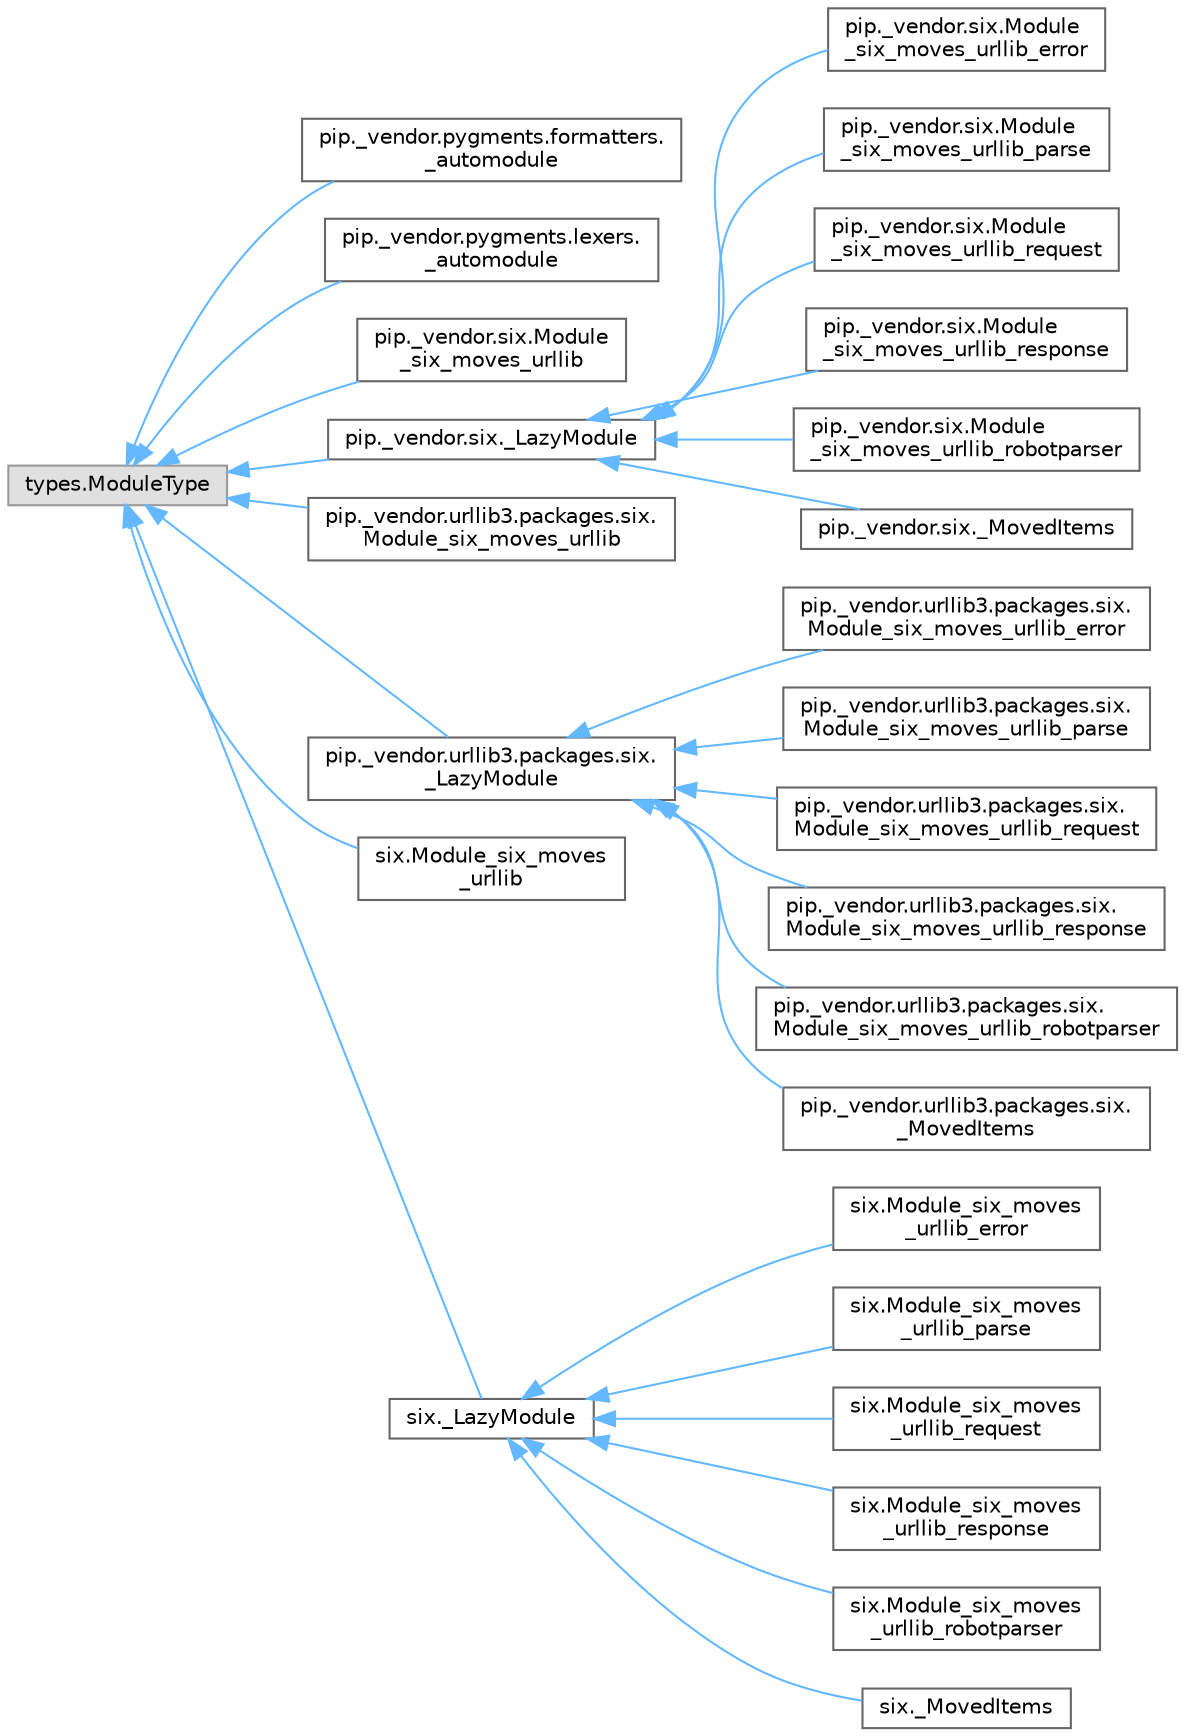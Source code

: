 digraph "Graphical Class Hierarchy"
{
 // LATEX_PDF_SIZE
  bgcolor="transparent";
  edge [fontname=Helvetica,fontsize=10,labelfontname=Helvetica,labelfontsize=10];
  node [fontname=Helvetica,fontsize=10,shape=box,height=0.2,width=0.4];
  rankdir="LR";
  Node0 [id="Node000000",label="types.ModuleType",height=0.2,width=0.4,color="grey60", fillcolor="#E0E0E0", style="filled",tooltip=" "];
  Node0 -> Node1 [id="edge5661_Node000000_Node000001",dir="back",color="steelblue1",style="solid",tooltip=" "];
  Node1 [id="Node000001",label="pip._vendor.pygments.formatters.\l_automodule",height=0.2,width=0.4,color="grey40", fillcolor="white", style="filled",URL="$d1/d35/classpip_1_1__vendor_1_1pygments_1_1formatters_1_1__automodule.html",tooltip=" "];
  Node0 -> Node2 [id="edge5662_Node000000_Node000002",dir="back",color="steelblue1",style="solid",tooltip=" "];
  Node2 [id="Node000002",label="pip._vendor.pygments.lexers.\l_automodule",height=0.2,width=0.4,color="grey40", fillcolor="white", style="filled",URL="$d0/dff/classpip_1_1__vendor_1_1pygments_1_1lexers_1_1__automodule.html",tooltip=" "];
  Node0 -> Node3 [id="edge5663_Node000000_Node000003",dir="back",color="steelblue1",style="solid",tooltip=" "];
  Node3 [id="Node000003",label="pip._vendor.six.Module\l_six_moves_urllib",height=0.2,width=0.4,color="grey40", fillcolor="white", style="filled",URL="$d7/df2/classpip_1_1__vendor_1_1six_1_1Module__six__moves__urllib.html",tooltip=" "];
  Node0 -> Node4 [id="edge5664_Node000000_Node000004",dir="back",color="steelblue1",style="solid",tooltip=" "];
  Node4 [id="Node000004",label="pip._vendor.six._LazyModule",height=0.2,width=0.4,color="grey40", fillcolor="white", style="filled",URL="$d9/d77/classpip_1_1__vendor_1_1six_1_1__LazyModule.html",tooltip=" "];
  Node4 -> Node5 [id="edge5665_Node000004_Node000005",dir="back",color="steelblue1",style="solid",tooltip=" "];
  Node5 [id="Node000005",label="pip._vendor.six.Module\l_six_moves_urllib_error",height=0.2,width=0.4,color="grey40", fillcolor="white", style="filled",URL="$d0/d45/classpip_1_1__vendor_1_1six_1_1Module__six__moves__urllib__error.html",tooltip=" "];
  Node4 -> Node6 [id="edge5666_Node000004_Node000006",dir="back",color="steelblue1",style="solid",tooltip=" "];
  Node6 [id="Node000006",label="pip._vendor.six.Module\l_six_moves_urllib_parse",height=0.2,width=0.4,color="grey40", fillcolor="white", style="filled",URL="$db/d33/classpip_1_1__vendor_1_1six_1_1Module__six__moves__urllib__parse.html",tooltip=" "];
  Node4 -> Node7 [id="edge5667_Node000004_Node000007",dir="back",color="steelblue1",style="solid",tooltip=" "];
  Node7 [id="Node000007",label="pip._vendor.six.Module\l_six_moves_urllib_request",height=0.2,width=0.4,color="grey40", fillcolor="white", style="filled",URL="$d7/d0c/classpip_1_1__vendor_1_1six_1_1Module__six__moves__urllib__request.html",tooltip=" "];
  Node4 -> Node8 [id="edge5668_Node000004_Node000008",dir="back",color="steelblue1",style="solid",tooltip=" "];
  Node8 [id="Node000008",label="pip._vendor.six.Module\l_six_moves_urllib_response",height=0.2,width=0.4,color="grey40", fillcolor="white", style="filled",URL="$da/ddf/classpip_1_1__vendor_1_1six_1_1Module__six__moves__urllib__response.html",tooltip=" "];
  Node4 -> Node9 [id="edge5669_Node000004_Node000009",dir="back",color="steelblue1",style="solid",tooltip=" "];
  Node9 [id="Node000009",label="pip._vendor.six.Module\l_six_moves_urllib_robotparser",height=0.2,width=0.4,color="grey40", fillcolor="white", style="filled",URL="$dd/ddd/classpip_1_1__vendor_1_1six_1_1Module__six__moves__urllib__robotparser.html",tooltip=" "];
  Node4 -> Node10 [id="edge5670_Node000004_Node000010",dir="back",color="steelblue1",style="solid",tooltip=" "];
  Node10 [id="Node000010",label="pip._vendor.six._MovedItems",height=0.2,width=0.4,color="grey40", fillcolor="white", style="filled",URL="$d4/dbc/classpip_1_1__vendor_1_1six_1_1__MovedItems.html",tooltip=" "];
  Node0 -> Node11 [id="edge5671_Node000000_Node000011",dir="back",color="steelblue1",style="solid",tooltip=" "];
  Node11 [id="Node000011",label="pip._vendor.urllib3.packages.six.\lModule_six_moves_urllib",height=0.2,width=0.4,color="grey40", fillcolor="white", style="filled",URL="$dd/d0d/classpip_1_1__vendor_1_1urllib3_1_1packages_1_1six_1_1Module__six__moves__urllib.html",tooltip=" "];
  Node0 -> Node12 [id="edge5672_Node000000_Node000012",dir="back",color="steelblue1",style="solid",tooltip=" "];
  Node12 [id="Node000012",label="pip._vendor.urllib3.packages.six.\l_LazyModule",height=0.2,width=0.4,color="grey40", fillcolor="white", style="filled",URL="$d4/d43/classpip_1_1__vendor_1_1urllib3_1_1packages_1_1six_1_1__LazyModule.html",tooltip=" "];
  Node12 -> Node13 [id="edge5673_Node000012_Node000013",dir="back",color="steelblue1",style="solid",tooltip=" "];
  Node13 [id="Node000013",label="pip._vendor.urllib3.packages.six.\lModule_six_moves_urllib_error",height=0.2,width=0.4,color="grey40", fillcolor="white", style="filled",URL="$d5/d8d/classpip_1_1__vendor_1_1urllib3_1_1packages_1_1six_1_1Module__six__moves__urllib__error.html",tooltip=" "];
  Node12 -> Node14 [id="edge5674_Node000012_Node000014",dir="back",color="steelblue1",style="solid",tooltip=" "];
  Node14 [id="Node000014",label="pip._vendor.urllib3.packages.six.\lModule_six_moves_urllib_parse",height=0.2,width=0.4,color="grey40", fillcolor="white", style="filled",URL="$db/de0/classpip_1_1__vendor_1_1urllib3_1_1packages_1_1six_1_1Module__six__moves__urllib__parse.html",tooltip=" "];
  Node12 -> Node15 [id="edge5675_Node000012_Node000015",dir="back",color="steelblue1",style="solid",tooltip=" "];
  Node15 [id="Node000015",label="pip._vendor.urllib3.packages.six.\lModule_six_moves_urllib_request",height=0.2,width=0.4,color="grey40", fillcolor="white", style="filled",URL="$d5/dbe/classpip_1_1__vendor_1_1urllib3_1_1packages_1_1six_1_1Module__six__moves__urllib__request.html",tooltip=" "];
  Node12 -> Node16 [id="edge5676_Node000012_Node000016",dir="back",color="steelblue1",style="solid",tooltip=" "];
  Node16 [id="Node000016",label="pip._vendor.urllib3.packages.six.\lModule_six_moves_urllib_response",height=0.2,width=0.4,color="grey40", fillcolor="white", style="filled",URL="$d8/d48/classpip_1_1__vendor_1_1urllib3_1_1packages_1_1six_1_1Module__six__moves__urllib__response.html",tooltip=" "];
  Node12 -> Node17 [id="edge5677_Node000012_Node000017",dir="back",color="steelblue1",style="solid",tooltip=" "];
  Node17 [id="Node000017",label="pip._vendor.urllib3.packages.six.\lModule_six_moves_urllib_robotparser",height=0.2,width=0.4,color="grey40", fillcolor="white", style="filled",URL="$d1/d6e/classpip_1_1__vendor_1_1urllib3_1_1packages_1_1six_1_1Module__six__moves__urllib__robotparser.html",tooltip=" "];
  Node12 -> Node18 [id="edge5678_Node000012_Node000018",dir="back",color="steelblue1",style="solid",tooltip=" "];
  Node18 [id="Node000018",label="pip._vendor.urllib3.packages.six.\l_MovedItems",height=0.2,width=0.4,color="grey40", fillcolor="white", style="filled",URL="$d1/d28/classpip_1_1__vendor_1_1urllib3_1_1packages_1_1six_1_1__MovedItems.html",tooltip=" "];
  Node0 -> Node19 [id="edge5679_Node000000_Node000019",dir="back",color="steelblue1",style="solid",tooltip=" "];
  Node19 [id="Node000019",label="six.Module_six_moves\l_urllib",height=0.2,width=0.4,color="grey40", fillcolor="white", style="filled",URL="$d8/d9e/classsix_1_1Module__six__moves__urllib.html",tooltip=" "];
  Node0 -> Node20 [id="edge5680_Node000000_Node000020",dir="back",color="steelblue1",style="solid",tooltip=" "];
  Node20 [id="Node000020",label="six._LazyModule",height=0.2,width=0.4,color="grey40", fillcolor="white", style="filled",URL="$de/da7/classsix_1_1__LazyModule.html",tooltip=" "];
  Node20 -> Node21 [id="edge5681_Node000020_Node000021",dir="back",color="steelblue1",style="solid",tooltip=" "];
  Node21 [id="Node000021",label="six.Module_six_moves\l_urllib_error",height=0.2,width=0.4,color="grey40", fillcolor="white", style="filled",URL="$d1/d08/classsix_1_1Module__six__moves__urllib__error.html",tooltip=" "];
  Node20 -> Node22 [id="edge5682_Node000020_Node000022",dir="back",color="steelblue1",style="solid",tooltip=" "];
  Node22 [id="Node000022",label="six.Module_six_moves\l_urllib_parse",height=0.2,width=0.4,color="grey40", fillcolor="white", style="filled",URL="$d0/da6/classsix_1_1Module__six__moves__urllib__parse.html",tooltip=" "];
  Node20 -> Node23 [id="edge5683_Node000020_Node000023",dir="back",color="steelblue1",style="solid",tooltip=" "];
  Node23 [id="Node000023",label="six.Module_six_moves\l_urllib_request",height=0.2,width=0.4,color="grey40", fillcolor="white", style="filled",URL="$d2/db4/classsix_1_1Module__six__moves__urllib__request.html",tooltip=" "];
  Node20 -> Node24 [id="edge5684_Node000020_Node000024",dir="back",color="steelblue1",style="solid",tooltip=" "];
  Node24 [id="Node000024",label="six.Module_six_moves\l_urllib_response",height=0.2,width=0.4,color="grey40", fillcolor="white", style="filled",URL="$de/dec/classsix_1_1Module__six__moves__urllib__response.html",tooltip=" "];
  Node20 -> Node25 [id="edge5685_Node000020_Node000025",dir="back",color="steelblue1",style="solid",tooltip=" "];
  Node25 [id="Node000025",label="six.Module_six_moves\l_urllib_robotparser",height=0.2,width=0.4,color="grey40", fillcolor="white", style="filled",URL="$da/dbb/classsix_1_1Module__six__moves__urllib__robotparser.html",tooltip=" "];
  Node20 -> Node26 [id="edge5686_Node000020_Node000026",dir="back",color="steelblue1",style="solid",tooltip=" "];
  Node26 [id="Node000026",label="six._MovedItems",height=0.2,width=0.4,color="grey40", fillcolor="white", style="filled",URL="$dc/d63/classsix_1_1__MovedItems.html",tooltip=" "];
}
